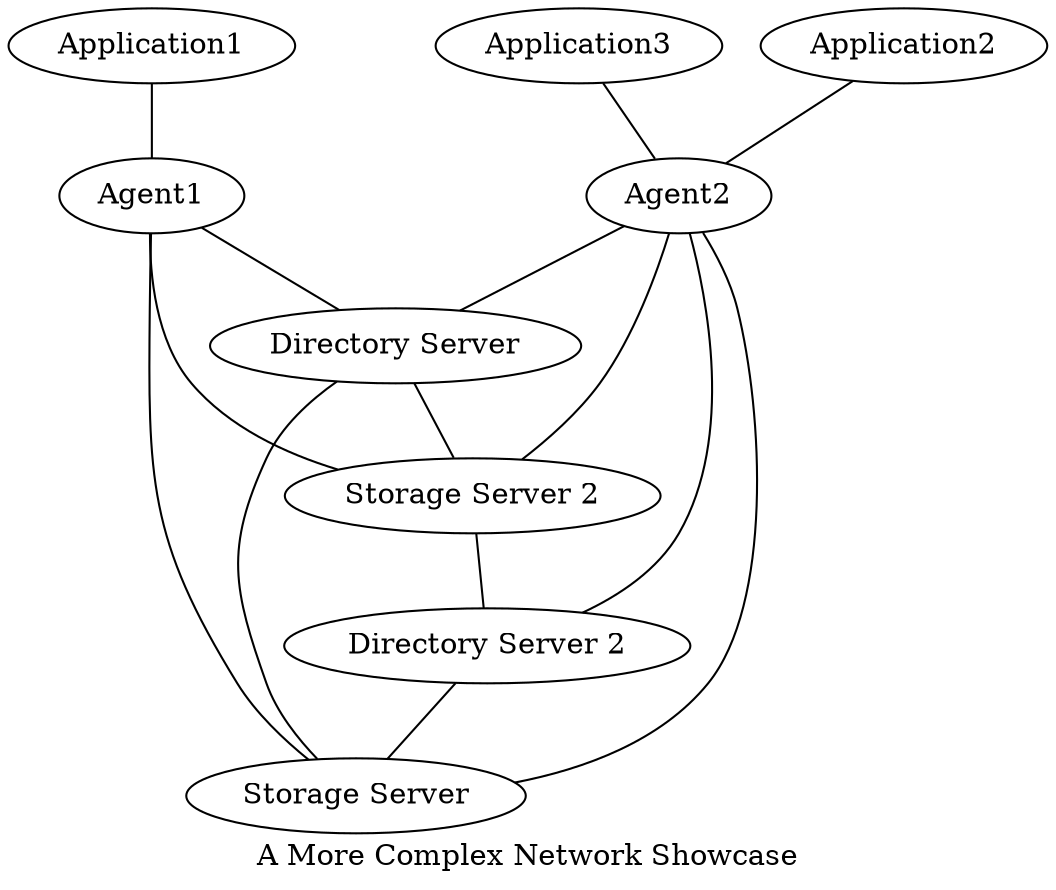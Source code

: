 graph {
    label = "A More Complex Network Showcase";
    Application1 -- Agent1;
    Agent1 -- "Directory Server";
    "Storage Server" -- Agent1;
    "Storage Server" -- "Directory Server";
    Application2 -- Agent2;
    Application3 -- Agent2;
    Agent2 -- "Storage Server";
    Agent2 -- "Directory Server";
    Agent2 -- "Directory Server 2";
    Agent2 -- "Storage Server 2";
    "Storage Server 2" -- "Directory Server 2";
    "Directory Server 2" -- "Storage Server";
    Agent1 -- "Storage Server 2";
    "Directory Server" -- "Storage Server 2";
}